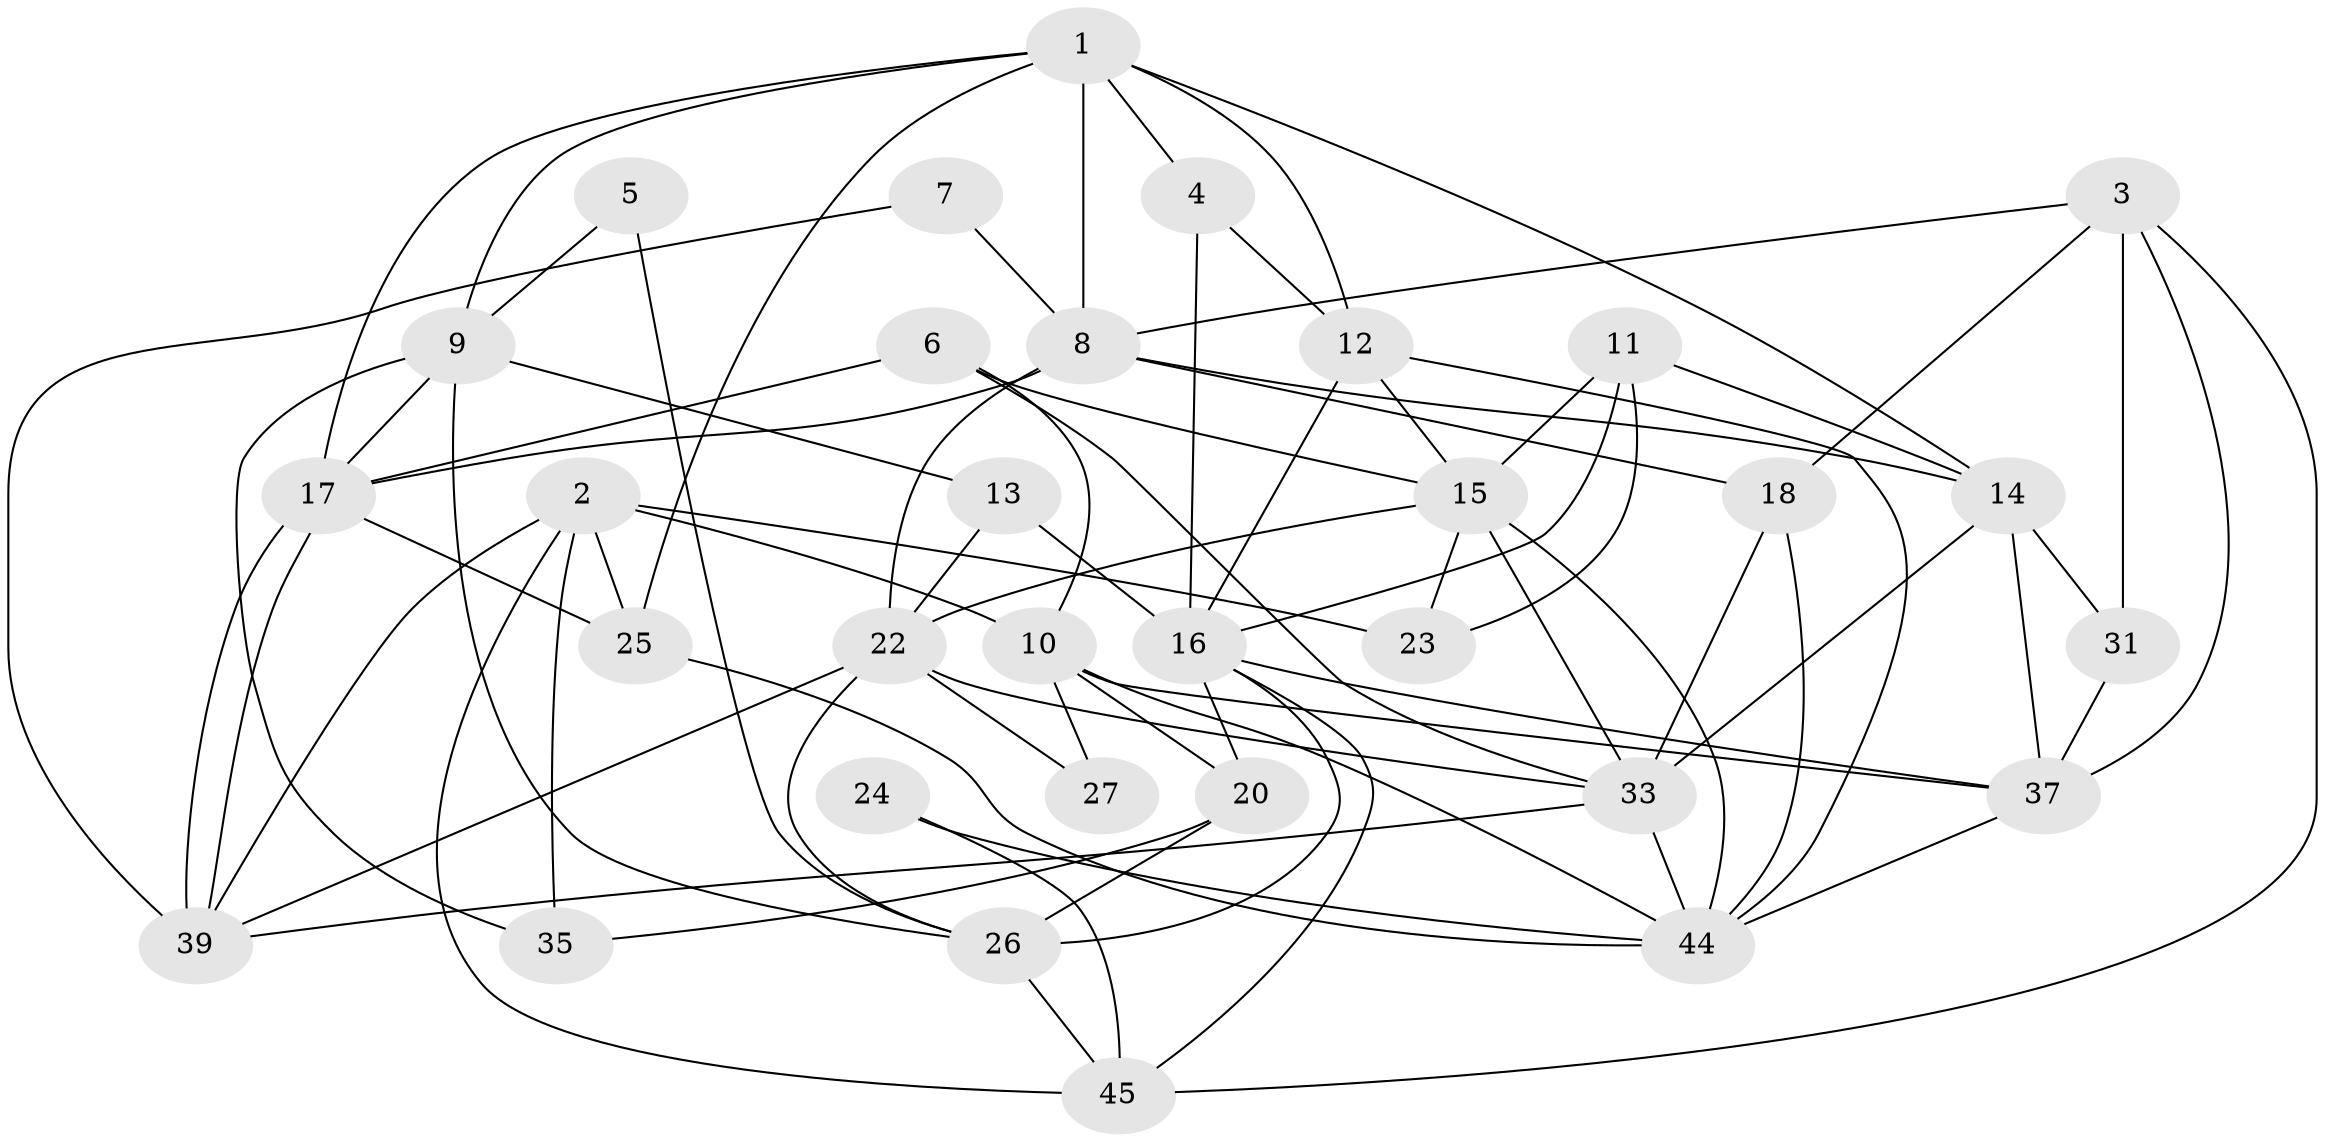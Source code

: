// Generated by graph-tools (version 1.1) at 2025/24/03/03/25 07:24:04]
// undirected, 32 vertices, 79 edges
graph export_dot {
graph [start="1"]
  node [color=gray90,style=filled];
  1 [super="+46"];
  2 [super="+29"];
  3 [super="+19"];
  4;
  5;
  6;
  7;
  8 [super="+43"];
  9 [super="+36"];
  10 [super="+47"];
  11;
  12 [super="+21"];
  13;
  14 [super="+40"];
  15 [super="+49"];
  16 [super="+34"];
  17 [super="+42"];
  18 [super="+32"];
  20 [super="+41"];
  22 [super="+51"];
  23 [super="+30"];
  24;
  25 [super="+38"];
  26 [super="+28"];
  27;
  31;
  33 [super="+50"];
  35;
  37;
  39;
  44 [super="+48"];
  45;
  1 -- 4;
  1 -- 8 [weight=2];
  1 -- 25;
  1 -- 9;
  1 -- 12;
  1 -- 14;
  1 -- 17;
  2 -- 35;
  2 -- 45;
  2 -- 39;
  2 -- 10;
  2 -- 25;
  2 -- 23;
  3 -- 37;
  3 -- 45;
  3 -- 31;
  3 -- 8;
  3 -- 18;
  4 -- 12;
  4 -- 16;
  5 -- 9;
  5 -- 26;
  6 -- 15;
  6 -- 10;
  6 -- 33;
  6 -- 17;
  7 -- 39;
  7 -- 8;
  8 -- 22;
  8 -- 17;
  8 -- 18;
  8 -- 14;
  9 -- 13;
  9 -- 35;
  9 -- 17;
  9 -- 26;
  10 -- 37;
  10 -- 20;
  10 -- 27;
  10 -- 44;
  11 -- 23;
  11 -- 15;
  11 -- 14;
  11 -- 16;
  12 -- 44;
  12 -- 15;
  12 -- 16;
  13 -- 16;
  13 -- 22;
  14 -- 31;
  14 -- 37;
  14 -- 33;
  15 -- 33;
  15 -- 23 [weight=2];
  15 -- 22;
  15 -- 44;
  16 -- 37 [weight=2];
  16 -- 20;
  16 -- 26;
  16 -- 45;
  17 -- 39;
  17 -- 39;
  17 -- 25;
  18 -- 33;
  18 -- 44;
  20 -- 35;
  20 -- 26 [weight=2];
  22 -- 39;
  22 -- 27;
  22 -- 33;
  22 -- 26;
  24 -- 45;
  24 -- 44;
  25 -- 44;
  26 -- 45;
  31 -- 37;
  33 -- 39;
  33 -- 44;
  37 -- 44;
}
